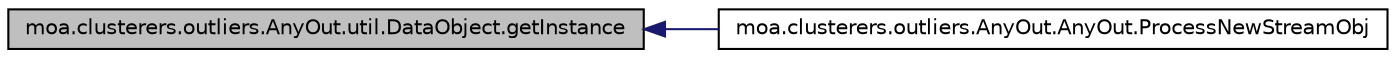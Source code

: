 digraph G
{
  edge [fontname="Helvetica",fontsize="10",labelfontname="Helvetica",labelfontsize="10"];
  node [fontname="Helvetica",fontsize="10",shape=record];
  rankdir=LR;
  Node1 [label="moa.clusterers.outliers.AnyOut.util.DataObject.getInstance",height=0.2,width=0.4,color="black", fillcolor="grey75", style="filled" fontcolor="black"];
  Node1 -> Node2 [dir=back,color="midnightblue",fontsize="10",style="solid",fontname="Helvetica"];
  Node2 [label="moa.clusterers.outliers.AnyOut.AnyOut.ProcessNewStreamObj",height=0.2,width=0.4,color="black", fillcolor="white", style="filled",URL="$classmoa_1_1clusterers_1_1outliers_1_1AnyOut_1_1AnyOut.html#af684211d571c51df2faf49697ed40064"];
}
